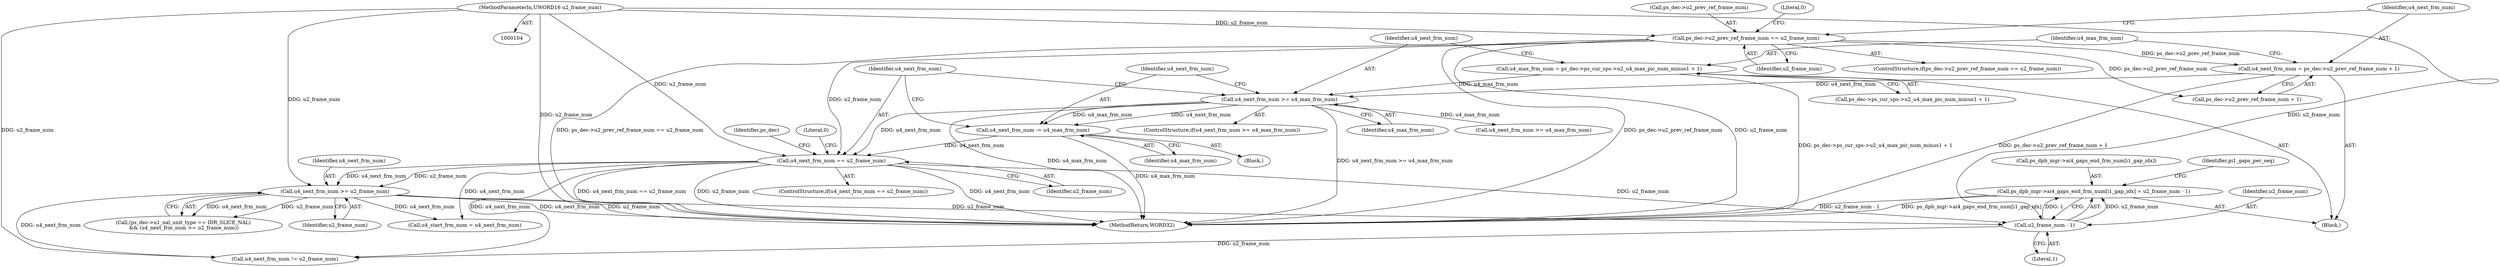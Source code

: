 digraph "0_Android_5c3fd5d93a268abb20ff22f26009535b40db3c7d@array" {
"1000279" [label="(Call,ps_dpb_mgr->ai4_gaps_end_frm_num[i1_gap_idx] = u2_frame_num - 1)"];
"1000285" [label="(Call,u2_frame_num - 1)"];
"1000177" [label="(Call,u4_next_frm_num >= u2_frame_num)"];
"1000164" [label="(Call,u4_next_frm_num == u2_frame_num)"];
"1000156" [label="(Call,u4_next_frm_num >= u4_max_frm_num)"];
"1000139" [label="(Call,u4_next_frm_num = ps_dec->u2_prev_ref_frame_num + 1)"];
"1000132" [label="(Call,ps_dec->u2_prev_ref_frame_num == u2_frame_num)"];
"1000106" [label="(MethodParameterIn,UWORD16 u2_frame_num)"];
"1000146" [label="(Call,u4_max_frm_num = ps_dec->ps_cur_sps->u2_u4_max_pic_num_minus1 + 1)"];
"1000160" [label="(Call,u4_next_frm_num -= u4_max_frm_num)"];
"1000285" [label="(Call,u2_frame_num - 1)"];
"1000279" [label="(Call,ps_dpb_mgr->ai4_gaps_end_frm_num[i1_gap_idx] = u2_frame_num - 1)"];
"1000138" [label="(Literal,0)"];
"1000106" [label="(MethodParameterIn,UWORD16 u2_frame_num)"];
"1000179" [label="(Identifier,u2_frame_num)"];
"1000461" [label="(MethodReturn,WORD32)"];
"1000163" [label="(ControlStructure,if(u4_next_frm_num == u2_frame_num))"];
"1000299" [label="(Call,u4_next_frm_num != u2_frame_num)"];
"1000157" [label="(Identifier,u4_next_frm_num)"];
"1000136" [label="(Identifier,u2_frame_num)"];
"1000286" [label="(Identifier,u2_frame_num)"];
"1000166" [label="(Identifier,u2_frame_num)"];
"1000174" [label="(Identifier,ps_dec)"];
"1000133" [label="(Call,ps_dec->u2_prev_ref_frame_num)"];
"1000178" [label="(Identifier,u4_next_frm_num)"];
"1000141" [label="(Call,ps_dec->u2_prev_ref_frame_num + 1)"];
"1000147" [label="(Identifier,u4_max_frm_num)"];
"1000156" [label="(Call,u4_next_frm_num >= u4_max_frm_num)"];
"1000131" [label="(ControlStructure,if(ps_dec->u2_prev_ref_frame_num == u2_frame_num))"];
"1000450" [label="(Call,u4_next_frm_num >= u4_max_frm_num)"];
"1000159" [label="(Block,)"];
"1000165" [label="(Identifier,u4_next_frm_num)"];
"1000287" [label="(Literal,1)"];
"1000161" [label="(Identifier,u4_next_frm_num)"];
"1000183" [label="(Call,u4_start_frm_num = u4_next_frm_num)"];
"1000158" [label="(Identifier,u4_max_frm_num)"];
"1000280" [label="(Call,ps_dpb_mgr->ai4_gaps_end_frm_num[i1_gap_idx])"];
"1000289" [label="(Identifier,pi1_gaps_per_seq)"];
"1000107" [label="(Block,)"];
"1000177" [label="(Call,u4_next_frm_num >= u2_frame_num)"];
"1000155" [label="(ControlStructure,if(u4_next_frm_num >= u4_max_frm_num))"];
"1000171" [label="(Call,(ps_dec->u1_nal_unit_type == IDR_SLICE_NAL)\n && (u4_next_frm_num >= u2_frame_num))"];
"1000169" [label="(Literal,0)"];
"1000164" [label="(Call,u4_next_frm_num == u2_frame_num)"];
"1000160" [label="(Call,u4_next_frm_num -= u4_max_frm_num)"];
"1000139" [label="(Call,u4_next_frm_num = ps_dec->u2_prev_ref_frame_num + 1)"];
"1000148" [label="(Call,ps_dec->ps_cur_sps->u2_u4_max_pic_num_minus1 + 1)"];
"1000162" [label="(Identifier,u4_max_frm_num)"];
"1000146" [label="(Call,u4_max_frm_num = ps_dec->ps_cur_sps->u2_u4_max_pic_num_minus1 + 1)"];
"1000132" [label="(Call,ps_dec->u2_prev_ref_frame_num == u2_frame_num)"];
"1000140" [label="(Identifier,u4_next_frm_num)"];
"1000279" -> "1000107"  [label="AST: "];
"1000279" -> "1000285"  [label="CFG: "];
"1000280" -> "1000279"  [label="AST: "];
"1000285" -> "1000279"  [label="AST: "];
"1000289" -> "1000279"  [label="CFG: "];
"1000279" -> "1000461"  [label="DDG: u2_frame_num - 1"];
"1000279" -> "1000461"  [label="DDG: ps_dpb_mgr->ai4_gaps_end_frm_num[i1_gap_idx]"];
"1000285" -> "1000279"  [label="DDG: u2_frame_num"];
"1000285" -> "1000279"  [label="DDG: 1"];
"1000285" -> "1000287"  [label="CFG: "];
"1000286" -> "1000285"  [label="AST: "];
"1000287" -> "1000285"  [label="AST: "];
"1000177" -> "1000285"  [label="DDG: u2_frame_num"];
"1000164" -> "1000285"  [label="DDG: u2_frame_num"];
"1000106" -> "1000285"  [label="DDG: u2_frame_num"];
"1000285" -> "1000299"  [label="DDG: u2_frame_num"];
"1000177" -> "1000171"  [label="AST: "];
"1000177" -> "1000179"  [label="CFG: "];
"1000178" -> "1000177"  [label="AST: "];
"1000179" -> "1000177"  [label="AST: "];
"1000171" -> "1000177"  [label="CFG: "];
"1000177" -> "1000461"  [label="DDG: u4_next_frm_num"];
"1000177" -> "1000461"  [label="DDG: u2_frame_num"];
"1000177" -> "1000171"  [label="DDG: u4_next_frm_num"];
"1000177" -> "1000171"  [label="DDG: u2_frame_num"];
"1000164" -> "1000177"  [label="DDG: u4_next_frm_num"];
"1000164" -> "1000177"  [label="DDG: u2_frame_num"];
"1000106" -> "1000177"  [label="DDG: u2_frame_num"];
"1000177" -> "1000183"  [label="DDG: u4_next_frm_num"];
"1000177" -> "1000299"  [label="DDG: u4_next_frm_num"];
"1000164" -> "1000163"  [label="AST: "];
"1000164" -> "1000166"  [label="CFG: "];
"1000165" -> "1000164"  [label="AST: "];
"1000166" -> "1000164"  [label="AST: "];
"1000169" -> "1000164"  [label="CFG: "];
"1000174" -> "1000164"  [label="CFG: "];
"1000164" -> "1000461"  [label="DDG: u4_next_frm_num == u2_frame_num"];
"1000164" -> "1000461"  [label="DDG: u2_frame_num"];
"1000164" -> "1000461"  [label="DDG: u4_next_frm_num"];
"1000156" -> "1000164"  [label="DDG: u4_next_frm_num"];
"1000160" -> "1000164"  [label="DDG: u4_next_frm_num"];
"1000132" -> "1000164"  [label="DDG: u2_frame_num"];
"1000106" -> "1000164"  [label="DDG: u2_frame_num"];
"1000164" -> "1000183"  [label="DDG: u4_next_frm_num"];
"1000164" -> "1000299"  [label="DDG: u4_next_frm_num"];
"1000156" -> "1000155"  [label="AST: "];
"1000156" -> "1000158"  [label="CFG: "];
"1000157" -> "1000156"  [label="AST: "];
"1000158" -> "1000156"  [label="AST: "];
"1000161" -> "1000156"  [label="CFG: "];
"1000165" -> "1000156"  [label="CFG: "];
"1000156" -> "1000461"  [label="DDG: u4_max_frm_num"];
"1000156" -> "1000461"  [label="DDG: u4_next_frm_num >= u4_max_frm_num"];
"1000139" -> "1000156"  [label="DDG: u4_next_frm_num"];
"1000146" -> "1000156"  [label="DDG: u4_max_frm_num"];
"1000156" -> "1000160"  [label="DDG: u4_max_frm_num"];
"1000156" -> "1000160"  [label="DDG: u4_next_frm_num"];
"1000156" -> "1000450"  [label="DDG: u4_max_frm_num"];
"1000139" -> "1000107"  [label="AST: "];
"1000139" -> "1000141"  [label="CFG: "];
"1000140" -> "1000139"  [label="AST: "];
"1000141" -> "1000139"  [label="AST: "];
"1000147" -> "1000139"  [label="CFG: "];
"1000139" -> "1000461"  [label="DDG: ps_dec->u2_prev_ref_frame_num + 1"];
"1000132" -> "1000139"  [label="DDG: ps_dec->u2_prev_ref_frame_num"];
"1000132" -> "1000131"  [label="AST: "];
"1000132" -> "1000136"  [label="CFG: "];
"1000133" -> "1000132"  [label="AST: "];
"1000136" -> "1000132"  [label="AST: "];
"1000138" -> "1000132"  [label="CFG: "];
"1000140" -> "1000132"  [label="CFG: "];
"1000132" -> "1000461"  [label="DDG: ps_dec->u2_prev_ref_frame_num == u2_frame_num"];
"1000132" -> "1000461"  [label="DDG: ps_dec->u2_prev_ref_frame_num"];
"1000132" -> "1000461"  [label="DDG: u2_frame_num"];
"1000106" -> "1000132"  [label="DDG: u2_frame_num"];
"1000132" -> "1000141"  [label="DDG: ps_dec->u2_prev_ref_frame_num"];
"1000106" -> "1000104"  [label="AST: "];
"1000106" -> "1000461"  [label="DDG: u2_frame_num"];
"1000106" -> "1000299"  [label="DDG: u2_frame_num"];
"1000146" -> "1000107"  [label="AST: "];
"1000146" -> "1000148"  [label="CFG: "];
"1000147" -> "1000146"  [label="AST: "];
"1000148" -> "1000146"  [label="AST: "];
"1000157" -> "1000146"  [label="CFG: "];
"1000146" -> "1000461"  [label="DDG: ps_dec->ps_cur_sps->u2_u4_max_pic_num_minus1 + 1"];
"1000160" -> "1000159"  [label="AST: "];
"1000160" -> "1000162"  [label="CFG: "];
"1000161" -> "1000160"  [label="AST: "];
"1000162" -> "1000160"  [label="AST: "];
"1000165" -> "1000160"  [label="CFG: "];
"1000160" -> "1000461"  [label="DDG: u4_max_frm_num"];
}
